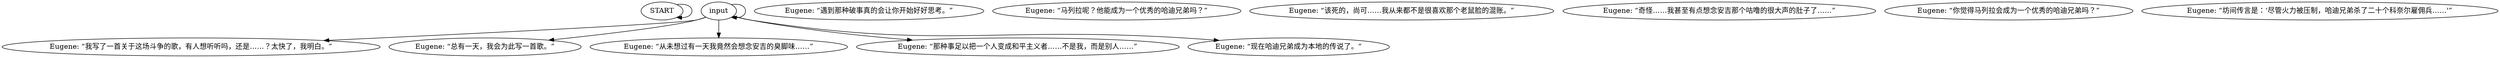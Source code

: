 # WHIRLING F1 / EUGENE barks post tribunal
# barks for Eugene as Titus did not get shot
# ==================================================
digraph G {
	  0 [label="START"];
	  1 [label="input"];
	  2 [label="Eugene: “遇到那种破事真的会让你开始好好思考。”"];
	  3 [label="Eugene: “马列拉呢？他能成为一个优秀的哈迪兄弟吗？”"];
	  4 [label="Eugene: “我写了一首关于这场斗争的歌，有人想听听吗，还是……？太快了，我明白。”"];
	  5 [label="Eugene: “总有一天，我会为此写一首歌。”"];
	  6 [label="Eugene: “该死的，尚可……我从来都不是很喜欢那个老鼠脸的混账。”"];
	  7 [label="Eugene: “从未想过有一天我竟然会想念安吉的臭脚味……”"];
	  8 [label="Eugene: “奇怪……我甚至有点想念安吉那个咕噜的很大声的肚子了……”"];
	  9 [label="Eugene: “那种事足以把一个人变成和平主义者……不是我，而是别人……”"];
	  10 [label="Eugene: “现在哈迪兄弟成为本地的传说了。”"];
	  11 [label="Eugene: “你觉得马列拉会成为一个优秀的哈迪兄弟吗？”"];
	  12 [label="Eugene: “坊间传言是：‘尽管火力被压制，哈迪兄弟杀了二十个科奈尔雇佣兵……'”"];
	  0 -> 0
	  1 -> 1
	  1 -> 4
	  1 -> 5
	  1 -> 7
	  1 -> 9
	  1 -> 10
}

